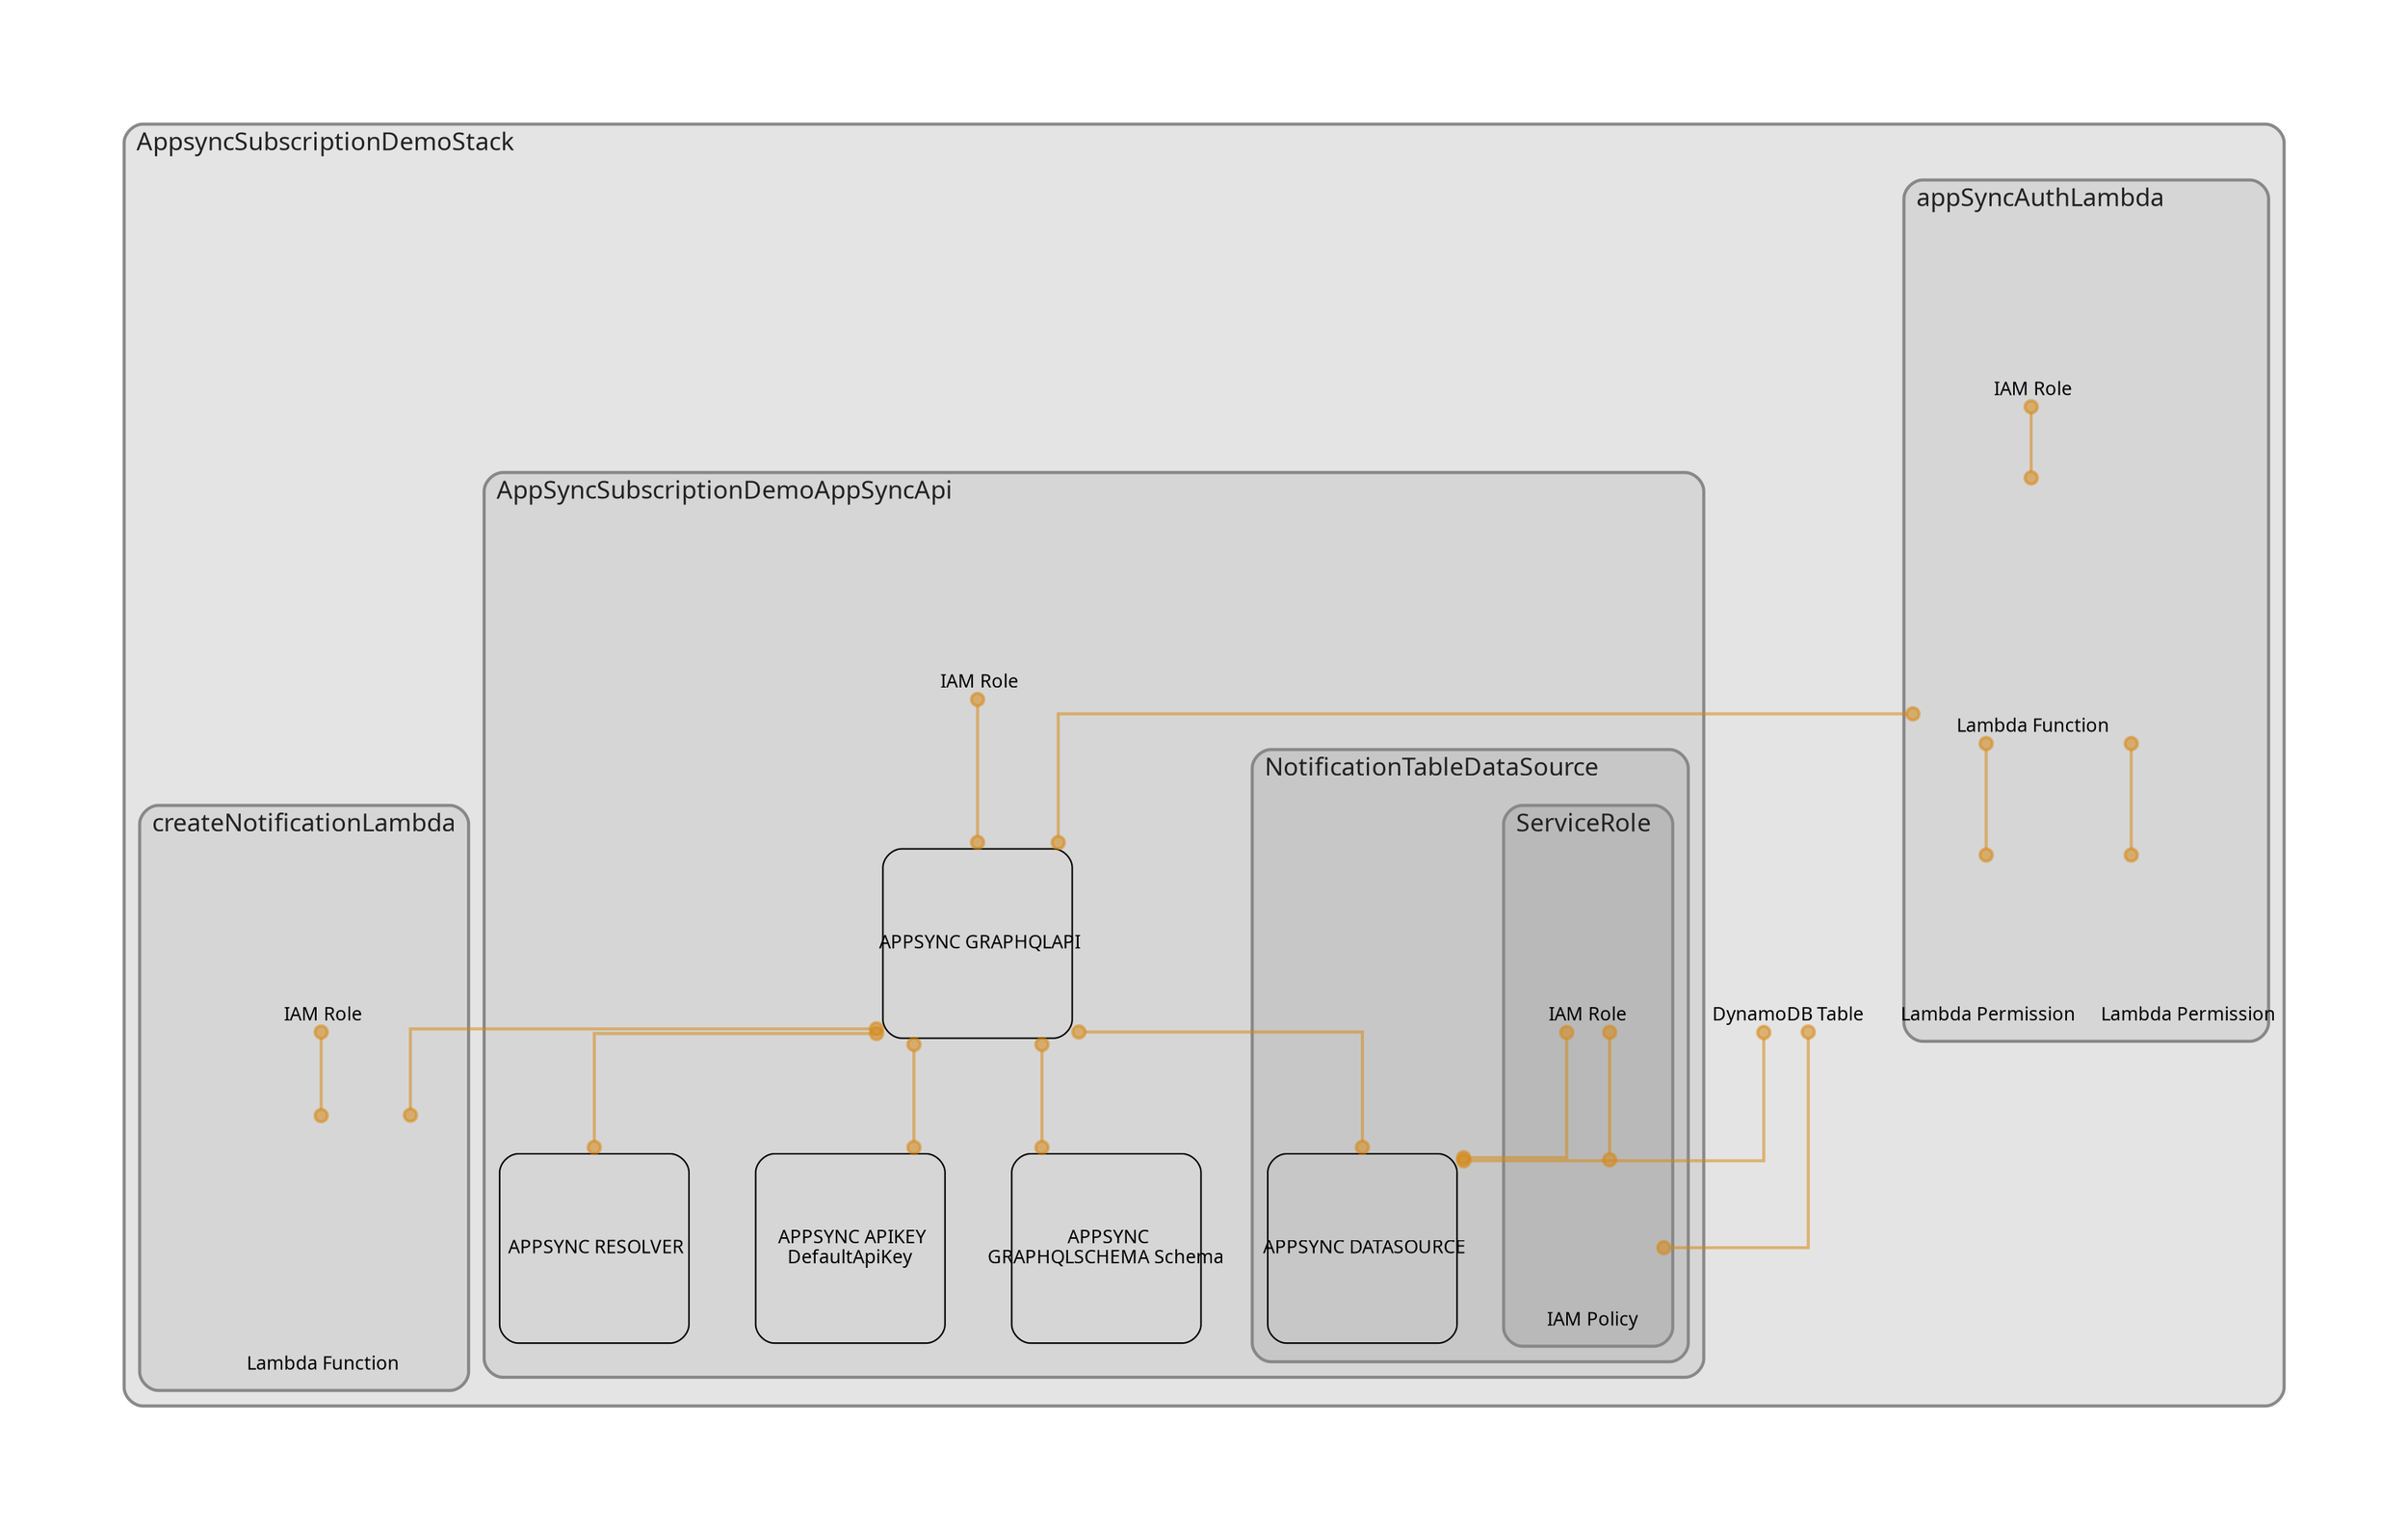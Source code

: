 digraph "Diagram" {
  splines = "ortho";
  pad = "1.0";
  nodesep = "0.60";
  ranksep = "0.75";
  fontname = "Sans-Serif";
  fontsize = "15";
  dpi = "200";
  rankdir = "BT";
  compound = "true";
  fontcolor = "#222222";
  edge [
    color = "#D5871488",
    penwidth = 2,
    arrowhead = "dot",
    arrowtail = "dot",
  ];
  node [
    shape = "box",
    style = "rounded",
    fixedsize = true,
    width = 1.7,
    height = 1.7,
    labelloc = "c",
    imagescale = true,
    fontname = "Sans-Serif",
    fontsize = 8,
    margin = 8,
  ];
  subgraph "AppsyncSubscriptionDemoStack" {
    subgraph "cluster-SubGraph.AppsyncSubscriptionDemoStack" {
      graph [
        label = "AppsyncSubscriptionDemoStack",
        labelloc = "b",
        labeljust = "l",
        margin = "10",
        fontsize = "16",
        penwidth = "2",
        pencolor = "#888888",
        style = "filled,rounded",
        fillcolor = "#e4e4e4",
      ];
      "AppsyncSubscriptionDemoStack/NotificationTable/Resource" [
        label = " DynamoDB Table",
        fontsize = 12,
        image = "/Users/atsushi/Work/appsync-subscription-demo/node_modules/cdk-dia/icons/aws/Service/Arch_Database/64/Arch_Amazon-DynamoDB_64@5x.png",
        imagescale = "true",
        imagepos = "tc",
        penwidth = "0",
        shape = "node",
        fixedsize = "true",
        labelloc = "b",
        width = 1.2,
        height = 1.466,
      ];
      subgraph "cluster-SubGraph.appSyncAuthLambda" {
        graph [
          label = "appSyncAuthLambda",
          labelloc = "b",
          labeljust = "l",
          margin = "10",
          fontsize = "16",
          penwidth = "2",
          pencolor = "#888888",
          style = "filled,rounded",
          fillcolor = "#d6d6d6",
        ];
        "AppsyncSubscriptionDemoStack/appSyncAuthLambda/Resource" [
          label = " Lambda Function",
          fontsize = 12,
          image = "/Users/atsushi/Work/appsync-subscription-demo/node_modules/cdk-dia/icons/aws/Service/Arch_Compute/64/Arch_AWS-Lambda_64@5x.png",
          imagescale = "true",
          imagepos = "tc",
          penwidth = "0",
          shape = "node",
          fixedsize = "true",
          labelloc = "b",
          width = 2,
          height = 2.266,
        ];
        "AppsyncSubscriptionDemoStack/appSyncAuthLambda/Invoke442oDR1cXBYTBDDcFxfhJMvaRE7IoYDH4R6r7tti1fY=" [
          label = " Lambda Permission",
          fontsize = 12,
          image = "/Users/atsushi/Work/appsync-subscription-demo/node_modules/cdk-dia/icons/aws/Service/Arch_Compute/64/Arch_AWS-Lambda_64@5x.png",
          imagescale = "true",
          imagepos = "tc",
          penwidth = "0",
          shape = "node",
          fixedsize = "true",
          labelloc = "b",
          width = 1.2,
          height = 1.466,
        ];
        "AppsyncSubscriptionDemoStack/appSyncAuthLambda/AppSyncSubscriptionDemoAppSyncApi-appsync" [
          label = " Lambda Permission",
          fontsize = 12,
          image = "/Users/atsushi/Work/appsync-subscription-demo/node_modules/cdk-dia/icons/aws/Service/Arch_Compute/64/Arch_AWS-Lambda_64@5x.png",
          imagescale = "true",
          imagepos = "tc",
          penwidth = "0",
          shape = "node",
          fixedsize = "true",
          labelloc = "b",
          width = 1.2,
          height = 1.466,
        ];
        "AppsyncSubscriptionDemoStack/appSyncAuthLambda/ServiceRole/Resource" [
          label = " IAM Role",
          fontsize = 12,
          image = "/Users/atsushi/Work/appsync-subscription-demo/node_modules/cdk-dia/icons/aws/Service/Arch_Security-Identity-Compliance/64/Arch_AWS-Identity-and-Access-Management_64@5x.png",
          imagescale = "true",
          imagepos = "tc",
          penwidth = "0",
          shape = "node",
          fixedsize = "true",
          labelloc = "b",
          width = 1.2,
          height = 1.466,
        ];
      }
      subgraph "cluster-SubGraph.AppSyncSubscriptionDemoAppSyncApi" {
        graph [
          label = "AppSyncSubscriptionDemoAppSyncApi",
          labelloc = "b",
          labeljust = "l",
          margin = "10",
          fontsize = "16",
          penwidth = "2",
          pencolor = "#888888",
          style = "filled,rounded",
          fillcolor = "#d6d6d6",
        ];
        "AppsyncSubscriptionDemoStack/AppSyncSubscriptionDemoAppSyncApi/Resource" [
          label = " APPSYNC GRAPHQLAPI",
          fontsize = 12,
        ];
        "AppsyncSubscriptionDemoStack/AppSyncSubscriptionDemoAppSyncApi/Schema" [
          label = " APPSYNC\nGRAPHQLSCHEMA Schema",
          fontsize = 12,
        ];
        "AppsyncSubscriptionDemoStack/AppSyncSubscriptionDemoAppSyncApi/DefaultApiKey" [
          label = " APPSYNC APIKEY\nDefaultApiKey",
          fontsize = 12,
        ];
        "AppsyncSubscriptionDemoStack/AppSyncSubscriptionDemoAppSyncApi/ApiLogsRole/Resource" [
          label = " IAM Role",
          fontsize = 12,
          image = "/Users/atsushi/Work/appsync-subscription-demo/node_modules/cdk-dia/icons/aws/Service/Arch_Security-Identity-Compliance/64/Arch_AWS-Identity-and-Access-Management_64@5x.png",
          imagescale = "true",
          imagepos = "tc",
          penwidth = "0",
          shape = "node",
          fixedsize = "true",
          labelloc = "b",
          width = 1.2,
          height = 1.466,
        ];
        "AppsyncSubscriptionDemoStack/AppSyncSubscriptionDemoAppSyncApi/createNotificationMutation/Resource" [
          label = " APPSYNC RESOLVER",
          fontsize = 12,
        ];
        subgraph "cluster-SubGraph.NotificationTableDataSource" {
          graph [
            label = "NotificationTableDataSource",
            labelloc = "b",
            labeljust = "l",
            margin = "10",
            fontsize = "16",
            penwidth = "2",
            pencolor = "#888888",
            style = "filled,rounded",
            fillcolor = "#c7c7c7",
          ];
          "AppsyncSubscriptionDemoStack/AppSyncSubscriptionDemoAppSyncApi/NotificationTableDataSource/Resource" [
            label = " APPSYNC DATASOURCE",
            fontsize = 12,
          ];
          subgraph "cluster-SubGraph.ServiceRole" {
            graph [
              label = "ServiceRole",
              labelloc = "b",
              labeljust = "l",
              margin = "10",
              fontsize = "16",
              penwidth = "2",
              pencolor = "#888888",
              style = "filled,rounded",
              fillcolor = "#b9b9b9",
            ];
            "AppsyncSubscriptionDemoStack/AppSyncSubscriptionDemoAppSyncApi/NotificationTableDataSource/ServiceRole/Resource" [
              label = " IAM Role",
              fontsize = 12,
              image = "/Users/atsushi/Work/appsync-subscription-demo/node_modules/cdk-dia/icons/aws/Service/Arch_Security-Identity-Compliance/64/Arch_AWS-Identity-and-Access-Management_64@5x.png",
              imagescale = "true",
              imagepos = "tc",
              penwidth = "0",
              shape = "node",
              fixedsize = "true",
              labelloc = "b",
              width = 1.2,
              height = 1.466,
            ];
            "AppsyncSubscriptionDemoStack/AppSyncSubscriptionDemoAppSyncApi/NotificationTableDataSource/ServiceRole/DefaultPolicy/Resource" [
              label = " IAM Policy",
              fontsize = 12,
              image = "/Users/atsushi/Work/appsync-subscription-demo/node_modules/cdk-dia/icons/aws/Service/Arch_Security-Identity-Compliance/64/Arch_AWS-Identity-and-Access-Management_64@5x.png",
              imagescale = "true",
              imagepos = "tc",
              penwidth = "0",
              shape = "node",
              fixedsize = "true",
              labelloc = "b",
              width = 1.2,
              height = 1.466,
            ];
          }
        }
      }
      subgraph "cluster-SubGraph.createNotificationLambda" {
        graph [
          label = "createNotificationLambda",
          labelloc = "b",
          labeljust = "l",
          margin = "10",
          fontsize = "16",
          penwidth = "2",
          pencolor = "#888888",
          style = "filled,rounded",
          fillcolor = "#d6d6d6",
        ];
        "AppsyncSubscriptionDemoStack/createNotificationLambda/Resource" [
          label = " Lambda Function",
          fontsize = 12,
          image = "/Users/atsushi/Work/appsync-subscription-demo/node_modules/cdk-dia/icons/aws/Service/Arch_Compute/64/Arch_AWS-Lambda_64@5x.png",
          imagescale = "true",
          imagepos = "tc",
          penwidth = "0",
          shape = "node",
          fixedsize = "true",
          labelloc = "b",
          width = 2,
          height = 2.266,
        ];
        "AppsyncSubscriptionDemoStack/createNotificationLambda/ServiceRole/Resource" [
          label = " IAM Role",
          fontsize = 12,
          image = "/Users/atsushi/Work/appsync-subscription-demo/node_modules/cdk-dia/icons/aws/Service/Arch_Security-Identity-Compliance/64/Arch_AWS-Identity-and-Access-Management_64@5x.png",
          imagescale = "true",
          imagepos = "tc",
          penwidth = "0",
          shape = "node",
          fixedsize = "true",
          labelloc = "b",
          width = 1.2,
          height = 1.466,
        ];
      }
    }
  }
  "AppsyncSubscriptionDemoStack/appSyncAuthLambda/Resource" -> "AppsyncSubscriptionDemoStack/appSyncAuthLambda/ServiceRole/Resource" [
    dir = "both",
  ];
  "AppsyncSubscriptionDemoStack/appSyncAuthLambda/Invoke442oDR1cXBYTBDDcFxfhJMvaRE7IoYDH4R6r7tti1fY=" -> "AppsyncSubscriptionDemoStack/appSyncAuthLambda/Resource" [
    dir = "both",
  ];
  "AppsyncSubscriptionDemoStack/appSyncAuthLambda/AppSyncSubscriptionDemoAppSyncApi-appsync" -> "AppsyncSubscriptionDemoStack/appSyncAuthLambda/Resource" [
    dir = "both",
  ];
  "AppsyncSubscriptionDemoStack/AppSyncSubscriptionDemoAppSyncApi/Resource" -> "AppsyncSubscriptionDemoStack/appSyncAuthLambda/Resource" [
    dir = "both",
  ];
  "AppsyncSubscriptionDemoStack/AppSyncSubscriptionDemoAppSyncApi/Resource" -> "AppsyncSubscriptionDemoStack/AppSyncSubscriptionDemoAppSyncApi/ApiLogsRole/Resource" [
    dir = "both",
  ];
  "AppsyncSubscriptionDemoStack/AppSyncSubscriptionDemoAppSyncApi/Schema" -> "AppsyncSubscriptionDemoStack/AppSyncSubscriptionDemoAppSyncApi/Resource" [
    dir = "both",
  ];
  "AppsyncSubscriptionDemoStack/AppSyncSubscriptionDemoAppSyncApi/DefaultApiKey" -> "AppsyncSubscriptionDemoStack/AppSyncSubscriptionDemoAppSyncApi/Resource" [
    dir = "both",
  ];
  "AppsyncSubscriptionDemoStack/AppSyncSubscriptionDemoAppSyncApi/NotificationTableDataSource/ServiceRole/DefaultPolicy/Resource" -> "AppsyncSubscriptionDemoStack/NotificationTable/Resource" [
    dir = "both",
  ];
  "AppsyncSubscriptionDemoStack/AppSyncSubscriptionDemoAppSyncApi/NotificationTableDataSource/ServiceRole/DefaultPolicy/Resource" -> "AppsyncSubscriptionDemoStack/AppSyncSubscriptionDemoAppSyncApi/NotificationTableDataSource/ServiceRole/Resource" [
    dir = "both",
  ];
  "AppsyncSubscriptionDemoStack/AppSyncSubscriptionDemoAppSyncApi/NotificationTableDataSource/Resource" -> "AppsyncSubscriptionDemoStack/AppSyncSubscriptionDemoAppSyncApi/Resource" [
    dir = "both",
  ];
  "AppsyncSubscriptionDemoStack/AppSyncSubscriptionDemoAppSyncApi/NotificationTableDataSource/Resource" -> "AppsyncSubscriptionDemoStack/NotificationTable/Resource" [
    dir = "both",
  ];
  "AppsyncSubscriptionDemoStack/AppSyncSubscriptionDemoAppSyncApi/NotificationTableDataSource/Resource" -> "AppsyncSubscriptionDemoStack/AppSyncSubscriptionDemoAppSyncApi/NotificationTableDataSource/ServiceRole/Resource" [
    dir = "both",
  ];
  "AppsyncSubscriptionDemoStack/AppSyncSubscriptionDemoAppSyncApi/createNotificationMutation/Resource" -> "AppsyncSubscriptionDemoStack/AppSyncSubscriptionDemoAppSyncApi/Resource" [
    dir = "both",
  ];
  "AppsyncSubscriptionDemoStack/createNotificationLambda/Resource" -> "AppsyncSubscriptionDemoStack/createNotificationLambda/ServiceRole/Resource" [
    dir = "both",
  ];
  "AppsyncSubscriptionDemoStack/createNotificationLambda/Resource" -> "AppsyncSubscriptionDemoStack/AppSyncSubscriptionDemoAppSyncApi/Resource" [
    dir = "both",
  ];
}